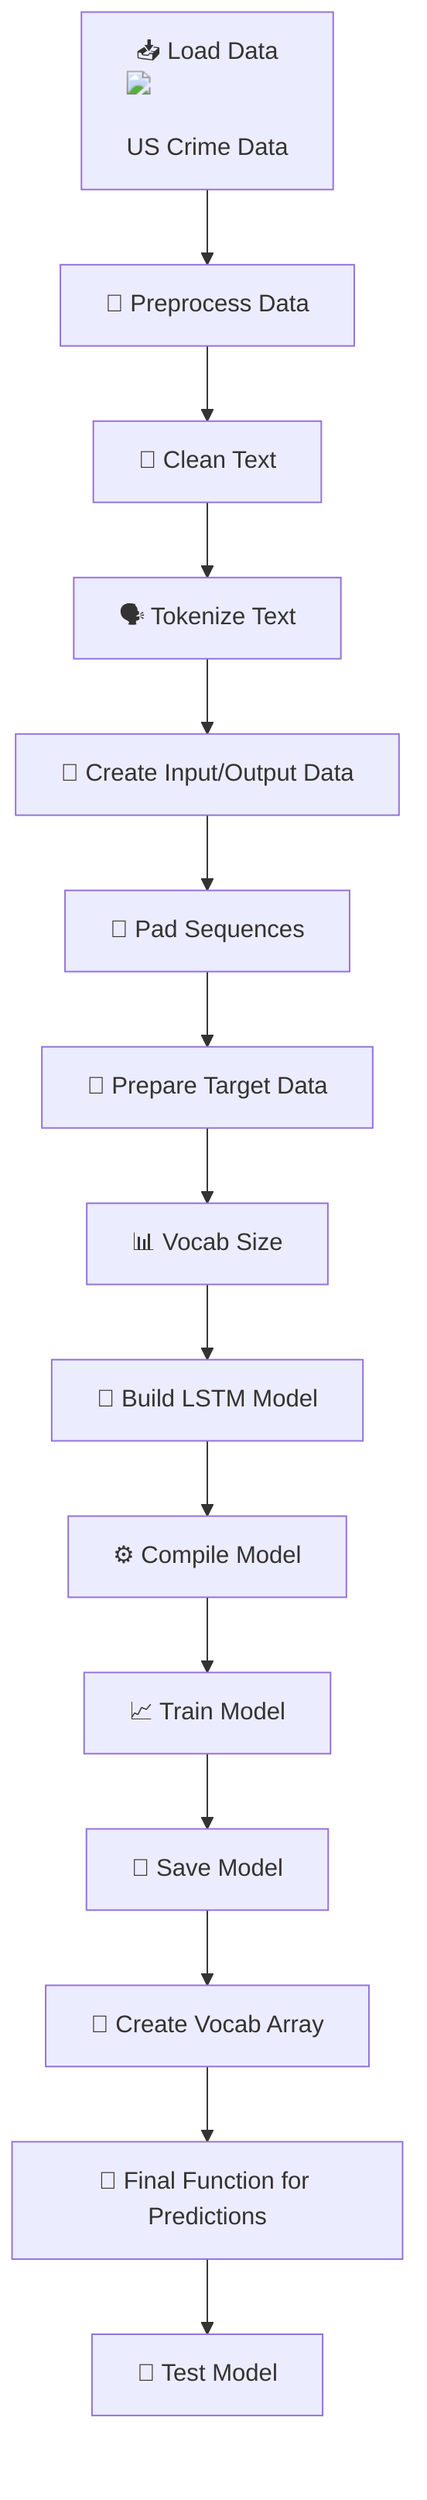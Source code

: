flowchart TD
    A["📥 Load Data <img src='file.svg'/> <br/> US Crime Data"] --> B["🧹 Preprocess Data"]
    B --> C["🧹 Clean Text"]
    C --> D["🗣️ Tokenize Text"]
    D --> E["🔄 Create Input/Output Data"]
    E --> F["📏 Pad Sequences"]
    F --> G["👥 Prepare Target Data"]
    G --> H["📊 Vocab Size"]
    H --> I["🧠 Build LSTM Model"]
    I --> J["⚙️ Compile Model"]
    J --> K["📈 Train Model"]
    K --> L["💾 Save Model"]
    L --> M["📜 Create Vocab Array"]
    M --> N["🔮 Final Function for Predictions"]
    N --> O["🧪 Test Model"]